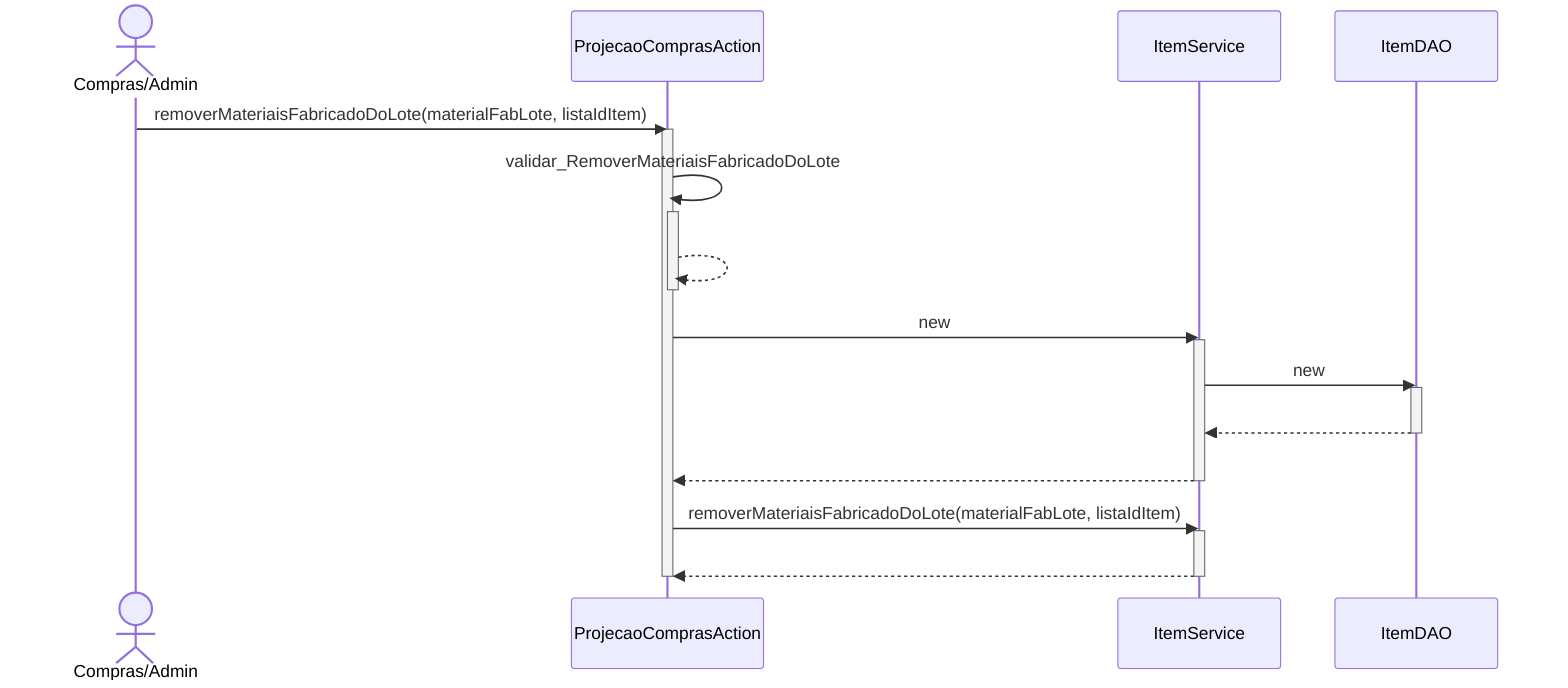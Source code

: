 sequenceDiagram
actor CA as Compras/Admin
CA ->> ProjecaoComprasAction : removerMateriaisFabricadoDoLote(materialFabLote, listaIdItem)
activate ProjecaoComprasAction
ProjecaoComprasAction ->> ProjecaoComprasAction : validar_RemoverMateriaisFabricadoDoLote
activate ProjecaoComprasAction
ProjecaoComprasAction -->> ProjecaoComprasAction : #32; 
deactivate ProjecaoComprasAction
ProjecaoComprasAction ->> ItemService : new
activate ItemService
ItemService ->> ItemDAO : new
activate ItemDAO
ItemDAO -->> ItemService : #32; 
deactivate ItemDAO
ItemService -->> ProjecaoComprasAction : #32; 
deactivate ItemService
ProjecaoComprasAction ->> ItemService : removerMateriaisFabricadoDoLote(materialFabLote, listaIdItem)
activate ItemService
ItemService -->> ProjecaoComprasAction : #32; 
deactivate ItemService
deactivate ProjecaoComprasAction
